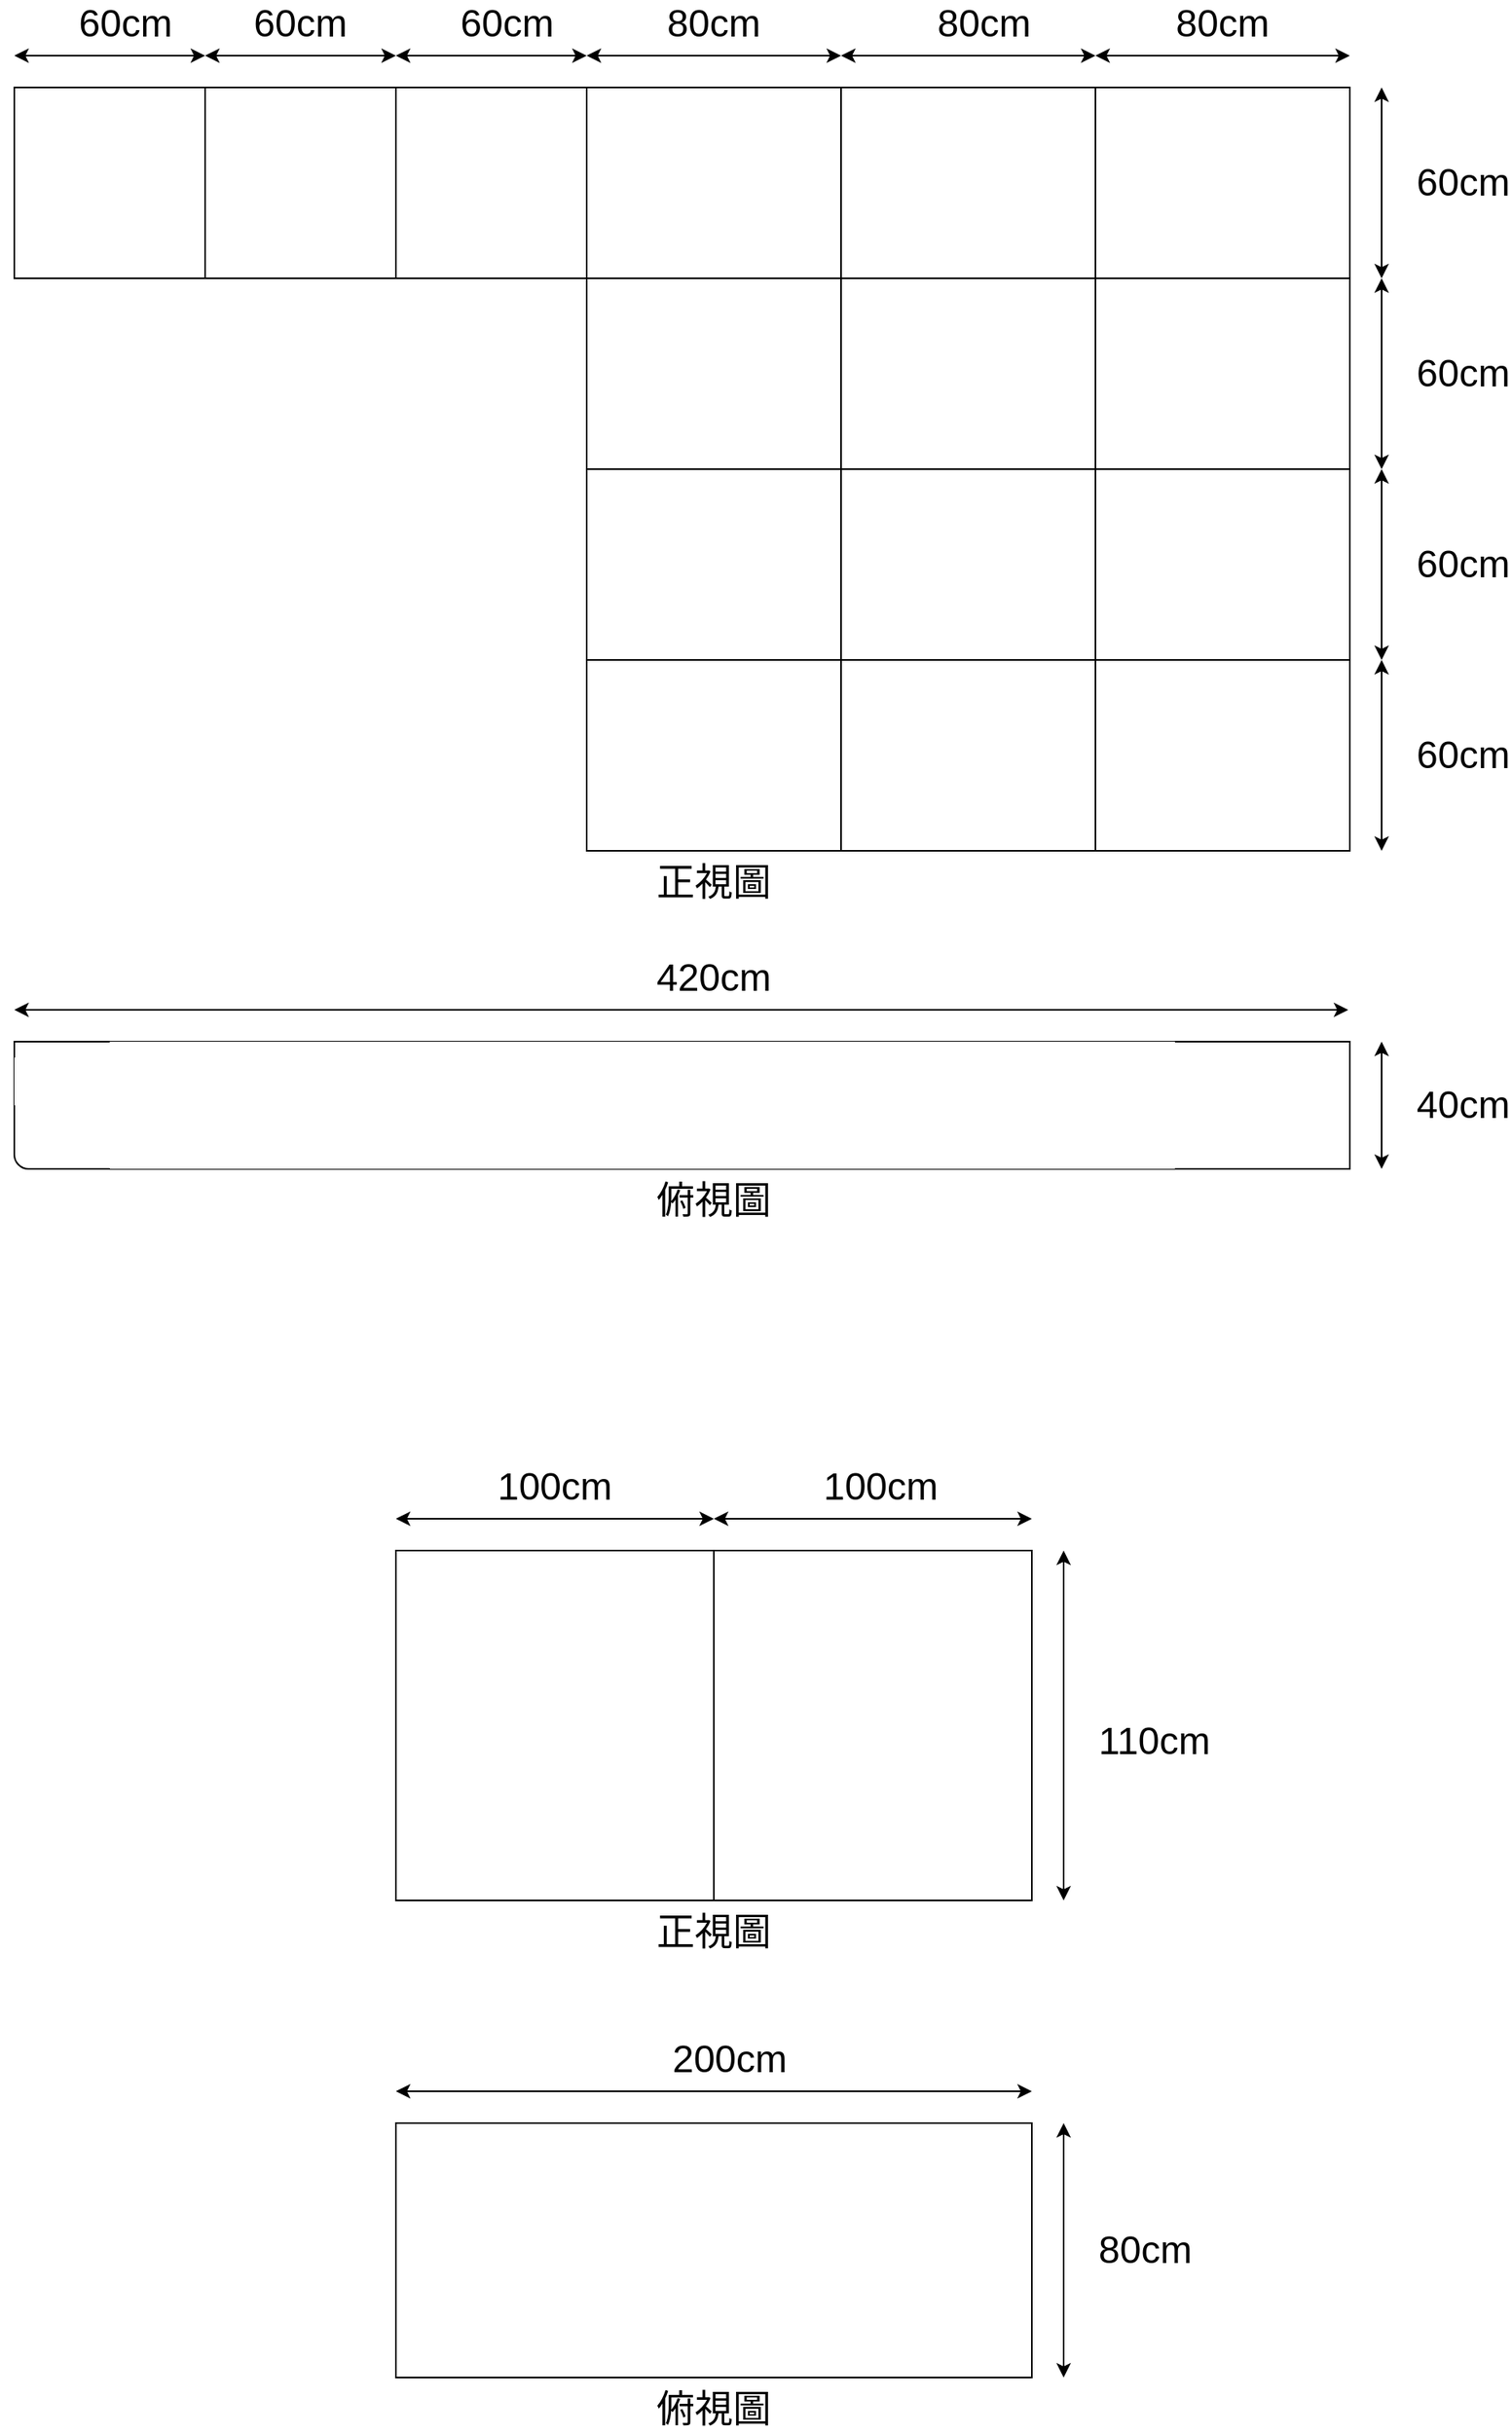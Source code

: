 <mxfile version="13.3.0" type="github">
  <diagram id="PWlNCycawpXv-19B4sHe" name="Page-1">
    <mxGraphModel dx="1422" dy="794" grid="1" gridSize="10" guides="1" tooltips="1" connect="1" arrows="1" fold="1" page="1" pageScale="1" pageWidth="1169" pageHeight="827" math="0" shadow="0">
      <root>
        <mxCell id="0" />
        <mxCell id="1" parent="0" />
        <mxCell id="7OhoZfPL1DW1Y8G--P-i-34" value="" style="rounded=0;whiteSpace=wrap;html=1;" vertex="1" parent="1">
          <mxGeometry x="160" y="680" width="120" height="80" as="geometry" />
        </mxCell>
        <mxCell id="7OhoZfPL1DW1Y8G--P-i-39" value="" style="rounded=0;whiteSpace=wrap;html=1;" vertex="1" parent="1">
          <mxGeometry x="80" y="700" width="80" height="60" as="geometry" />
        </mxCell>
        <mxCell id="7OhoZfPL1DW1Y8G--P-i-38" value="" style="rounded=0;whiteSpace=wrap;html=1;" vertex="1" parent="1">
          <mxGeometry x="40" y="680" width="120" height="60" as="geometry" />
        </mxCell>
        <mxCell id="7OhoZfPL1DW1Y8G--P-i-36" value="" style="rounded=1;whiteSpace=wrap;html=1;gradientColor=none;" vertex="1" parent="1">
          <mxGeometry x="40" y="700" width="120" height="60" as="geometry" />
        </mxCell>
        <mxCell id="7OhoZfPL1DW1Y8G--P-i-2" value="" style="rounded=0;whiteSpace=wrap;html=1;" vertex="1" parent="1">
          <mxGeometry x="400" y="80" width="160" height="480" as="geometry" />
        </mxCell>
        <mxCell id="7OhoZfPL1DW1Y8G--P-i-3" value="" style="rounded=0;whiteSpace=wrap;html=1;" vertex="1" parent="1">
          <mxGeometry x="560" y="80" width="160" height="480" as="geometry" />
        </mxCell>
        <mxCell id="7OhoZfPL1DW1Y8G--P-i-4" value="" style="rounded=0;whiteSpace=wrap;html=1;" vertex="1" parent="1">
          <mxGeometry x="720" y="440" width="160" height="120" as="geometry" />
        </mxCell>
        <mxCell id="7OhoZfPL1DW1Y8G--P-i-5" value="" style="rounded=0;whiteSpace=wrap;html=1;" vertex="1" parent="1">
          <mxGeometry x="720" y="80" width="160" height="120" as="geometry" />
        </mxCell>
        <mxCell id="7OhoZfPL1DW1Y8G--P-i-6" value="" style="rounded=0;whiteSpace=wrap;html=1;" vertex="1" parent="1">
          <mxGeometry x="720" y="200" width="160" height="120" as="geometry" />
        </mxCell>
        <mxCell id="7OhoZfPL1DW1Y8G--P-i-7" value="" style="rounded=0;whiteSpace=wrap;html=1;" vertex="1" parent="1">
          <mxGeometry x="720" y="320" width="160" height="120" as="geometry" />
        </mxCell>
        <mxCell id="7OhoZfPL1DW1Y8G--P-i-8" value="" style="rounded=0;whiteSpace=wrap;html=1;" vertex="1" parent="1">
          <mxGeometry x="720" y="440" width="160" height="120" as="geometry" />
        </mxCell>
        <mxCell id="7OhoZfPL1DW1Y8G--P-i-9" value="" style="rounded=0;whiteSpace=wrap;html=1;" vertex="1" parent="1">
          <mxGeometry x="720" y="320" width="160" height="120" as="geometry" />
        </mxCell>
        <mxCell id="7OhoZfPL1DW1Y8G--P-i-10" value="" style="rounded=0;whiteSpace=wrap;html=1;" vertex="1" parent="1">
          <mxGeometry x="720" y="200" width="160" height="120" as="geometry" />
        </mxCell>
        <mxCell id="7OhoZfPL1DW1Y8G--P-i-11" value="" style="rounded=0;whiteSpace=wrap;html=1;" vertex="1" parent="1">
          <mxGeometry x="560" y="440" width="160" height="120" as="geometry" />
        </mxCell>
        <mxCell id="7OhoZfPL1DW1Y8G--P-i-12" value="" style="rounded=0;whiteSpace=wrap;html=1;" vertex="1" parent="1">
          <mxGeometry x="560" y="320" width="160" height="120" as="geometry" />
        </mxCell>
        <mxCell id="7OhoZfPL1DW1Y8G--P-i-13" value="" style="rounded=0;whiteSpace=wrap;html=1;" vertex="1" parent="1">
          <mxGeometry x="560" y="200" width="160" height="120" as="geometry" />
        </mxCell>
        <mxCell id="7OhoZfPL1DW1Y8G--P-i-14" value="" style="rounded=0;whiteSpace=wrap;html=1;" vertex="1" parent="1">
          <mxGeometry x="400" y="440" width="160" height="120" as="geometry" />
        </mxCell>
        <mxCell id="7OhoZfPL1DW1Y8G--P-i-15" value="" style="rounded=0;whiteSpace=wrap;html=1;" vertex="1" parent="1">
          <mxGeometry x="400" y="320" width="160" height="120" as="geometry" />
        </mxCell>
        <mxCell id="7OhoZfPL1DW1Y8G--P-i-16" value="" style="rounded=0;whiteSpace=wrap;html=1;" vertex="1" parent="1">
          <mxGeometry x="400" y="200" width="160" height="120" as="geometry" />
        </mxCell>
        <mxCell id="7OhoZfPL1DW1Y8G--P-i-17" value="" style="rounded=0;whiteSpace=wrap;html=1;" vertex="1" parent="1">
          <mxGeometry x="40" y="80" width="120" height="120" as="geometry" />
        </mxCell>
        <mxCell id="7OhoZfPL1DW1Y8G--P-i-18" value="" style="rounded=0;whiteSpace=wrap;html=1;" vertex="1" parent="1">
          <mxGeometry x="160" y="80" width="120" height="120" as="geometry" />
        </mxCell>
        <mxCell id="7OhoZfPL1DW1Y8G--P-i-19" value="" style="rounded=0;whiteSpace=wrap;html=1;" vertex="1" parent="1">
          <mxGeometry x="280" y="80" width="120" height="120" as="geometry" />
        </mxCell>
        <mxCell id="7OhoZfPL1DW1Y8G--P-i-20" value="" style="endArrow=classic;startArrow=classic;html=1;" edge="1" parent="1">
          <mxGeometry width="50" height="50" relative="1" as="geometry">
            <mxPoint x="40" y="60" as="sourcePoint" />
            <mxPoint x="160" y="60" as="targetPoint" />
          </mxGeometry>
        </mxCell>
        <mxCell id="7OhoZfPL1DW1Y8G--P-i-21" value="" style="endArrow=classic;startArrow=classic;html=1;" edge="1" parent="1">
          <mxGeometry width="50" height="50" relative="1" as="geometry">
            <mxPoint x="160" y="60" as="sourcePoint" />
            <mxPoint x="280" y="60" as="targetPoint" />
          </mxGeometry>
        </mxCell>
        <mxCell id="7OhoZfPL1DW1Y8G--P-i-22" value="" style="endArrow=classic;startArrow=classic;html=1;" edge="1" parent="1">
          <mxGeometry width="50" height="50" relative="1" as="geometry">
            <mxPoint x="280" y="60" as="sourcePoint" />
            <mxPoint x="400" y="60" as="targetPoint" />
          </mxGeometry>
        </mxCell>
        <mxCell id="7OhoZfPL1DW1Y8G--P-i-23" value="" style="endArrow=classic;startArrow=classic;html=1;" edge="1" parent="1">
          <mxGeometry width="50" height="50" relative="1" as="geometry">
            <mxPoint x="400" y="60" as="sourcePoint" />
            <mxPoint x="560" y="60" as="targetPoint" />
          </mxGeometry>
        </mxCell>
        <mxCell id="7OhoZfPL1DW1Y8G--P-i-24" value="" style="endArrow=classic;startArrow=classic;html=1;" edge="1" parent="1">
          <mxGeometry width="50" height="50" relative="1" as="geometry">
            <mxPoint x="560" y="60" as="sourcePoint" />
            <mxPoint x="720" y="60" as="targetPoint" />
          </mxGeometry>
        </mxCell>
        <mxCell id="7OhoZfPL1DW1Y8G--P-i-25" value="" style="endArrow=classic;startArrow=classic;html=1;" edge="1" parent="1">
          <mxGeometry width="50" height="50" relative="1" as="geometry">
            <mxPoint x="720" y="60" as="sourcePoint" />
            <mxPoint x="880" y="60" as="targetPoint" />
          </mxGeometry>
        </mxCell>
        <mxCell id="7OhoZfPL1DW1Y8G--P-i-26" value="" style="endArrow=classic;startArrow=classic;html=1;" edge="1" parent="1">
          <mxGeometry width="50" height="50" relative="1" as="geometry">
            <mxPoint x="900" y="80" as="sourcePoint" />
            <mxPoint x="900" y="200" as="targetPoint" />
          </mxGeometry>
        </mxCell>
        <mxCell id="7OhoZfPL1DW1Y8G--P-i-27" value="" style="endArrow=classic;startArrow=classic;html=1;" edge="1" parent="1">
          <mxGeometry width="50" height="50" relative="1" as="geometry">
            <mxPoint x="900" y="200" as="sourcePoint" />
            <mxPoint x="900" y="320" as="targetPoint" />
          </mxGeometry>
        </mxCell>
        <mxCell id="7OhoZfPL1DW1Y8G--P-i-28" value="" style="endArrow=classic;startArrow=classic;html=1;" edge="1" parent="1">
          <mxGeometry width="50" height="50" relative="1" as="geometry">
            <mxPoint x="900" y="320" as="sourcePoint" />
            <mxPoint x="900" y="440" as="targetPoint" />
          </mxGeometry>
        </mxCell>
        <mxCell id="7OhoZfPL1DW1Y8G--P-i-29" value="" style="endArrow=classic;startArrow=classic;html=1;" edge="1" parent="1">
          <mxGeometry width="50" height="50" relative="1" as="geometry">
            <mxPoint x="900" y="440" as="sourcePoint" />
            <mxPoint x="900" y="560" as="targetPoint" />
          </mxGeometry>
        </mxCell>
        <mxCell id="7OhoZfPL1DW1Y8G--P-i-30" value="" style="rounded=0;whiteSpace=wrap;html=1;" vertex="1" parent="1">
          <mxGeometry x="720" y="680" width="160" height="80" as="geometry" />
        </mxCell>
        <mxCell id="7OhoZfPL1DW1Y8G--P-i-31" value="" style="rounded=0;whiteSpace=wrap;html=1;" vertex="1" parent="1">
          <mxGeometry x="560" y="680" width="160" height="80" as="geometry" />
        </mxCell>
        <mxCell id="7OhoZfPL1DW1Y8G--P-i-32" value="" style="rounded=0;whiteSpace=wrap;html=1;" vertex="1" parent="1">
          <mxGeometry x="400" y="680" width="160" height="80" as="geometry" />
        </mxCell>
        <mxCell id="7OhoZfPL1DW1Y8G--P-i-33" value="" style="rounded=0;whiteSpace=wrap;html=1;" vertex="1" parent="1">
          <mxGeometry x="280" y="680" width="120" height="80" as="geometry" />
        </mxCell>
        <mxCell id="7OhoZfPL1DW1Y8G--P-i-35" value="" style="rounded=0;whiteSpace=wrap;html=1;strokeColor=none;" vertex="1" parent="1">
          <mxGeometry x="40" y="690" width="110" height="30" as="geometry" />
        </mxCell>
        <mxCell id="7OhoZfPL1DW1Y8G--P-i-37" value="" style="rounded=0;whiteSpace=wrap;html=1;strokeColor=none;" vertex="1" parent="1">
          <mxGeometry x="100" y="680" width="670" height="80" as="geometry" />
        </mxCell>
        <mxCell id="7OhoZfPL1DW1Y8G--P-i-40" value="正視圖" style="text;html=1;strokeColor=none;fillColor=none;align=center;verticalAlign=middle;whiteSpace=wrap;rounded=0;fontSize=24;" vertex="1" parent="1">
          <mxGeometry x="440" y="570" width="80" height="20" as="geometry" />
        </mxCell>
        <mxCell id="7OhoZfPL1DW1Y8G--P-i-41" value="俯視圖" style="text;html=1;strokeColor=none;fillColor=none;align=center;verticalAlign=middle;whiteSpace=wrap;rounded=0;fontSize=24;" vertex="1" parent="1">
          <mxGeometry x="440" y="770" width="80" height="20" as="geometry" />
        </mxCell>
        <mxCell id="7OhoZfPL1DW1Y8G--P-i-42" value="" style="endArrow=classic;startArrow=classic;html=1;" edge="1" parent="1">
          <mxGeometry width="50" height="50" relative="1" as="geometry">
            <mxPoint x="40" y="660" as="sourcePoint" />
            <mxPoint x="879" y="660" as="targetPoint" />
          </mxGeometry>
        </mxCell>
        <mxCell id="7OhoZfPL1DW1Y8G--P-i-43" value="" style="endArrow=classic;startArrow=classic;html=1;" edge="1" parent="1">
          <mxGeometry width="50" height="50" relative="1" as="geometry">
            <mxPoint x="900" y="680" as="sourcePoint" />
            <mxPoint x="900" y="760" as="targetPoint" />
          </mxGeometry>
        </mxCell>
        <mxCell id="7OhoZfPL1DW1Y8G--P-i-44" value="60cm" style="text;html=1;strokeColor=none;fillColor=none;align=left;verticalAlign=middle;whiteSpace=wrap;rounded=0;fontSize=24;" vertex="1" parent="1">
          <mxGeometry x="920" y="130" width="40" height="20" as="geometry" />
        </mxCell>
        <mxCell id="7OhoZfPL1DW1Y8G--P-i-45" value="60cm" style="text;html=1;strokeColor=none;fillColor=none;align=left;verticalAlign=middle;whiteSpace=wrap;rounded=0;fontSize=24;" vertex="1" parent="1">
          <mxGeometry x="920" y="250" width="40" height="20" as="geometry" />
        </mxCell>
        <mxCell id="7OhoZfPL1DW1Y8G--P-i-46" value="60cm" style="text;html=1;strokeColor=none;fillColor=none;align=left;verticalAlign=middle;whiteSpace=wrap;rounded=0;fontSize=24;" vertex="1" parent="1">
          <mxGeometry x="920" y="370" width="40" height="20" as="geometry" />
        </mxCell>
        <mxCell id="7OhoZfPL1DW1Y8G--P-i-47" value="60cm" style="text;html=1;strokeColor=none;fillColor=none;align=left;verticalAlign=middle;whiteSpace=wrap;rounded=0;fontSize=24;" vertex="1" parent="1">
          <mxGeometry x="920" y="490" width="40" height="20" as="geometry" />
        </mxCell>
        <mxCell id="7OhoZfPL1DW1Y8G--P-i-48" value="80cm" style="text;html=1;strokeColor=none;fillColor=none;align=center;verticalAlign=middle;whiteSpace=wrap;rounded=0;fontSize=24;" vertex="1" parent="1">
          <mxGeometry x="780" y="30" width="40" height="20" as="geometry" />
        </mxCell>
        <mxCell id="7OhoZfPL1DW1Y8G--P-i-49" value="80cm" style="text;html=1;strokeColor=none;fillColor=none;align=center;verticalAlign=middle;whiteSpace=wrap;rounded=0;fontSize=24;" vertex="1" parent="1">
          <mxGeometry x="630" y="30" width="40" height="20" as="geometry" />
        </mxCell>
        <mxCell id="7OhoZfPL1DW1Y8G--P-i-50" value="80cm" style="text;html=1;strokeColor=none;fillColor=none;align=center;verticalAlign=middle;whiteSpace=wrap;rounded=0;fontSize=24;" vertex="1" parent="1">
          <mxGeometry x="460" y="30" width="40" height="20" as="geometry" />
        </mxCell>
        <mxCell id="7OhoZfPL1DW1Y8G--P-i-51" value="60cm" style="text;html=1;strokeColor=none;fillColor=none;align=center;verticalAlign=middle;whiteSpace=wrap;rounded=0;fontSize=24;" vertex="1" parent="1">
          <mxGeometry x="330" y="30" width="40" height="20" as="geometry" />
        </mxCell>
        <mxCell id="7OhoZfPL1DW1Y8G--P-i-52" value="60cm" style="text;html=1;strokeColor=none;fillColor=none;align=center;verticalAlign=middle;whiteSpace=wrap;rounded=0;fontSize=24;" vertex="1" parent="1">
          <mxGeometry x="200" y="30" width="40" height="20" as="geometry" />
        </mxCell>
        <mxCell id="7OhoZfPL1DW1Y8G--P-i-53" value="60cm" style="text;html=1;strokeColor=none;fillColor=none;align=center;verticalAlign=middle;whiteSpace=wrap;rounded=0;fontSize=24;" vertex="1" parent="1">
          <mxGeometry x="90" y="30" width="40" height="20" as="geometry" />
        </mxCell>
        <mxCell id="7OhoZfPL1DW1Y8G--P-i-54" value="420cm" style="text;html=1;strokeColor=none;fillColor=none;align=center;verticalAlign=middle;whiteSpace=wrap;rounded=0;fontSize=24;" vertex="1" parent="1">
          <mxGeometry x="460" y="630" width="40" height="20" as="geometry" />
        </mxCell>
        <mxCell id="7OhoZfPL1DW1Y8G--P-i-55" value="40cm" style="text;html=1;strokeColor=none;fillColor=none;align=left;verticalAlign=middle;whiteSpace=wrap;rounded=0;fontSize=24;" vertex="1" parent="1">
          <mxGeometry x="920" y="710" width="40" height="20" as="geometry" />
        </mxCell>
        <mxCell id="7OhoZfPL1DW1Y8G--P-i-57" value="" style="rounded=0;whiteSpace=wrap;html=1;gradientColor=none;fontSize=24;align=left;" vertex="1" parent="1">
          <mxGeometry x="280" y="1000" width="200" height="220" as="geometry" />
        </mxCell>
        <mxCell id="7OhoZfPL1DW1Y8G--P-i-58" value="" style="rounded=0;whiteSpace=wrap;html=1;gradientColor=none;fontSize=24;align=left;" vertex="1" parent="1">
          <mxGeometry x="480" y="1000" width="200" height="220" as="geometry" />
        </mxCell>
        <mxCell id="7OhoZfPL1DW1Y8G--P-i-59" value="" style="endArrow=classic;startArrow=classic;html=1;" edge="1" parent="1">
          <mxGeometry width="50" height="50" relative="1" as="geometry">
            <mxPoint x="700" y="1000" as="sourcePoint" />
            <mxPoint x="700" y="1220" as="targetPoint" />
          </mxGeometry>
        </mxCell>
        <mxCell id="7OhoZfPL1DW1Y8G--P-i-60" value="" style="endArrow=classic;startArrow=classic;html=1;" edge="1" parent="1">
          <mxGeometry width="50" height="50" relative="1" as="geometry">
            <mxPoint x="280" y="980" as="sourcePoint" />
            <mxPoint x="480" y="980" as="targetPoint" />
          </mxGeometry>
        </mxCell>
        <mxCell id="7OhoZfPL1DW1Y8G--P-i-61" value="" style="endArrow=classic;startArrow=classic;html=1;" edge="1" parent="1">
          <mxGeometry width="50" height="50" relative="1" as="geometry">
            <mxPoint x="480" y="980" as="sourcePoint" />
            <mxPoint x="680" y="980" as="targetPoint" />
          </mxGeometry>
        </mxCell>
        <mxCell id="7OhoZfPL1DW1Y8G--P-i-62" value="110cm" style="text;html=1;strokeColor=none;fillColor=none;align=left;verticalAlign=middle;whiteSpace=wrap;rounded=0;fontSize=24;" vertex="1" parent="1">
          <mxGeometry x="720" y="1110" width="40" height="20" as="geometry" />
        </mxCell>
        <mxCell id="7OhoZfPL1DW1Y8G--P-i-63" value="100cm" style="text;html=1;strokeColor=none;fillColor=none;align=center;verticalAlign=middle;whiteSpace=wrap;rounded=0;fontSize=24;" vertex="1" parent="1">
          <mxGeometry x="360" y="950" width="40" height="20" as="geometry" />
        </mxCell>
        <mxCell id="7OhoZfPL1DW1Y8G--P-i-64" value="100cm" style="text;html=1;strokeColor=none;fillColor=none;align=center;verticalAlign=middle;whiteSpace=wrap;rounded=0;fontSize=24;" vertex="1" parent="1">
          <mxGeometry x="565" y="950" width="40" height="20" as="geometry" />
        </mxCell>
        <mxCell id="7OhoZfPL1DW1Y8G--P-i-65" value="正視圖" style="text;html=1;strokeColor=none;fillColor=none;align=center;verticalAlign=middle;whiteSpace=wrap;rounded=0;fontSize=24;" vertex="1" parent="1">
          <mxGeometry x="440" y="1230" width="80" height="20" as="geometry" />
        </mxCell>
        <mxCell id="7OhoZfPL1DW1Y8G--P-i-66" value="" style="rounded=0;whiteSpace=wrap;html=1;gradientColor=none;fontSize=24;align=left;" vertex="1" parent="1">
          <mxGeometry x="280" y="1360" width="400" height="160" as="geometry" />
        </mxCell>
        <mxCell id="7OhoZfPL1DW1Y8G--P-i-67" value="俯視圖" style="text;html=1;strokeColor=none;fillColor=none;align=center;verticalAlign=middle;whiteSpace=wrap;rounded=0;fontSize=24;" vertex="1" parent="1">
          <mxGeometry x="440" y="1530" width="80" height="20" as="geometry" />
        </mxCell>
        <mxCell id="7OhoZfPL1DW1Y8G--P-i-68" value="" style="endArrow=classic;startArrow=classic;html=1;" edge="1" parent="1">
          <mxGeometry width="50" height="50" relative="1" as="geometry">
            <mxPoint x="280" y="1340" as="sourcePoint" />
            <mxPoint x="680" y="1340" as="targetPoint" />
          </mxGeometry>
        </mxCell>
        <mxCell id="7OhoZfPL1DW1Y8G--P-i-69" value="" style="endArrow=classic;startArrow=classic;html=1;" edge="1" parent="1">
          <mxGeometry width="50" height="50" relative="1" as="geometry">
            <mxPoint x="700" y="1360" as="sourcePoint" />
            <mxPoint x="700" y="1520" as="targetPoint" />
          </mxGeometry>
        </mxCell>
        <mxCell id="7OhoZfPL1DW1Y8G--P-i-70" value="80cm" style="text;html=1;strokeColor=none;fillColor=none;align=left;verticalAlign=middle;whiteSpace=wrap;rounded=0;fontSize=24;" vertex="1" parent="1">
          <mxGeometry x="720" y="1430" width="40" height="20" as="geometry" />
        </mxCell>
        <mxCell id="7OhoZfPL1DW1Y8G--P-i-71" value="200cm" style="text;html=1;strokeColor=none;fillColor=none;align=center;verticalAlign=middle;whiteSpace=wrap;rounded=0;fontSize=24;" vertex="1" parent="1">
          <mxGeometry x="470" y="1310" width="40" height="20" as="geometry" />
        </mxCell>
      </root>
    </mxGraphModel>
  </diagram>
</mxfile>
